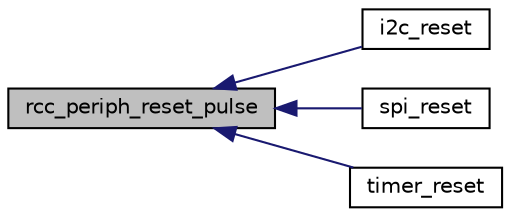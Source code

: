 digraph "rcc_periph_reset_pulse"
{
  edge [fontname="Helvetica",fontsize="10",labelfontname="Helvetica",labelfontsize="10"];
  node [fontname="Helvetica",fontsize="10",shape=record];
  rankdir="LR";
  Node1 [label="rcc_periph_reset_pulse",height=0.2,width=0.4,color="black", fillcolor="grey75", style="filled", fontcolor="black"];
  Node1 -> Node2 [dir="back",color="midnightblue",fontsize="10",style="solid",fontname="Helvetica"];
  Node2 [label="i2c_reset",height=0.2,width=0.4,color="black", fillcolor="white", style="filled",URL="$group__i2c__defines.html#ga6c98abcc0cf310ed84795260384d9992",tooltip="I2C Reset. "];
  Node1 -> Node3 [dir="back",color="midnightblue",fontsize="10",style="solid",fontname="Helvetica"];
  Node3 [label="spi_reset",height=0.2,width=0.4,color="black", fillcolor="white", style="filled",URL="$group__spi__file.html#gaae815897f2f548556dde9fa8ecb13058",tooltip="SPI Reset. "];
  Node1 -> Node4 [dir="back",color="midnightblue",fontsize="10",style="solid",fontname="Helvetica"];
  Node4 [label="timer_reset",height=0.2,width=0.4,color="black", fillcolor="white", style="filled",URL="$group__timer__file.html#ga90cade2e35c32d50534a531903e642be",tooltip="Reset a Timer. "];
}
